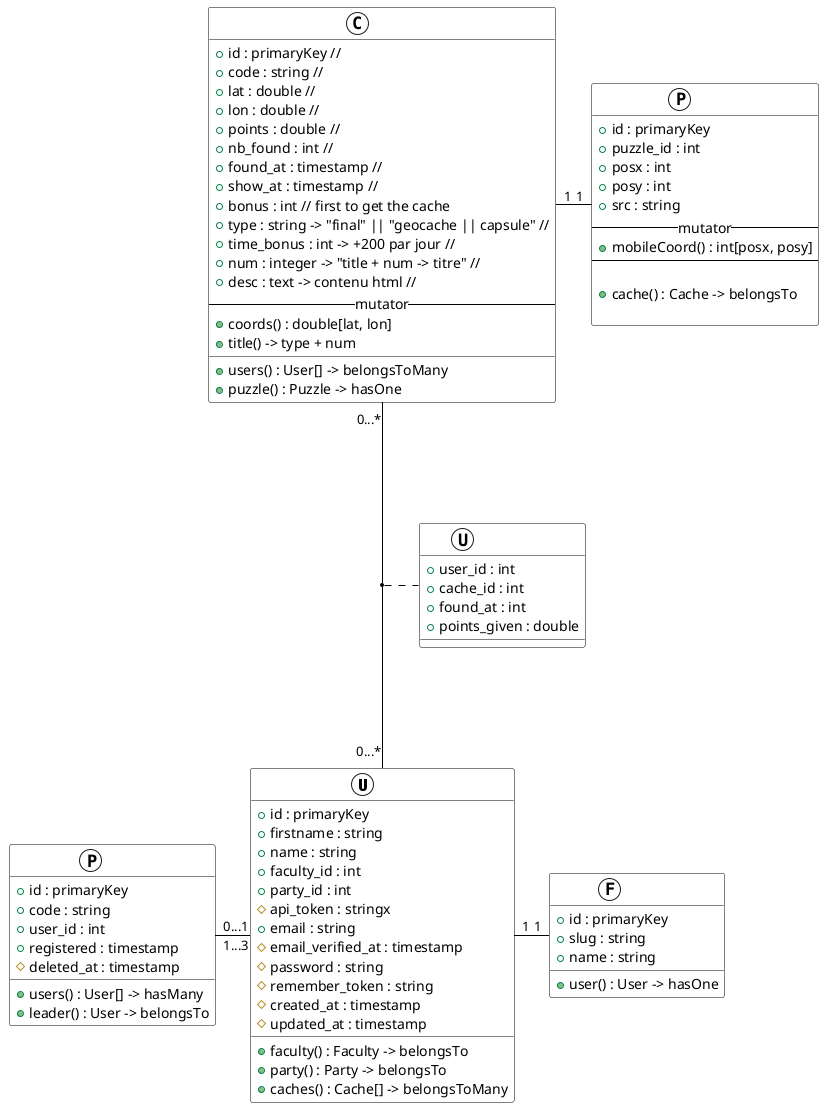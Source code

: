 @startuml Geocache

    skinparam {
        ArrowColor Black
        ClassHeaderBackgroundColor RoyalBlue
        ClassFontColor White
        ClassBorderColor Black
        ClassBackgroundColor White
        PageMargin 15
    }

    class User << U, White >> {
        + id : primaryKey
        + firstname : string
        + name : string
        + faculty_id : int
        + party_id : int
        # api_token : stringx
        + email : string
        # email_verified_at : timestamp
        # password : string
        # remember_token : string
        # created_at : timestamp
        # updated_at : timestamp

        + faculty() : Faculty -> belongsTo
        + party() : Party -> belongsTo
        + caches() : Cache[] -> belongsToMany
    }

    class Faculty << F, White>> {
        + id : primaryKey
        + slug : string
        + name : string

        + user() : User -> hasOne
    }

    class Party << P, White>> {
        + id : primaryKey
        + code : string
        + user_id : int
        + registered : timestamp
        # deleted_at : timestamp

        + users() : User[] -> hasMany
        + leader() : User -> belongsTo
    }

    class Cache << C, White >> {
        + id : primaryKey //
        + code : string //
        + lat : double //
        + lon : double //
        + points : double //
        + nb_found : int //
        + found_at : timestamp //
        + show_at : timestamp //
        + bonus : int // first to get the cache
        + type : string -> "final" || "geocache || capsule" //
        + time_bonus : int -> +200 par jour //
        + num : integer -> "title + num -> titre" //
        + desc : text -> contenu html //
        -- mutator --
        + coords() : double[lat, lon]
        + title() -> type + num
        __
        + users() : User[] -> belongsToMany
        + puzzle() : Puzzle -> hasOne
    }


    class Puzzle << P, White >> {
        + id : primaryKey
        + puzzle_id : int
        + posx : int
        + posy : int
        + src : string
        --mutator--
        + mobileCoord() : int[posx, posy]
        --

        + cache() : Cache -> belongsTo

    }

    /' class CacheMaintenance << M, White >> {
        + id : primaryKey
        + cache_id : int
        + note : text
        + verified_at : timestamp
        + user_id : int

        + cache() : Cache -> belongsTo
        + user() : User -> belongsTo
    } '/

    /'class CacheParty << P, White >> {
        + party_id : int
        + cache_id : int
        + found_at : int
        + points_given : double
    }'/

    class CacheUser << U, White >> {
        + user_id : int
        + cache_id : int
        + found_at : int
        + points_given : double
    }


    User "1" --right- "1" Faculty
    User "1...3" -left- "0...1" Party
    'User "1" -- "1" CacheMaintenance
    
    Cache "0...*" --up- "0...*" User
    'Cache "0...*" --- "0...*" Party

    'Cache "1" *-left- "1" CacheMaintenance
    Cache "1" --right- "1" Puzzle


    (Cache, User) . CacheUser
    '(Cache, Party) . CacheParty

@enduml
